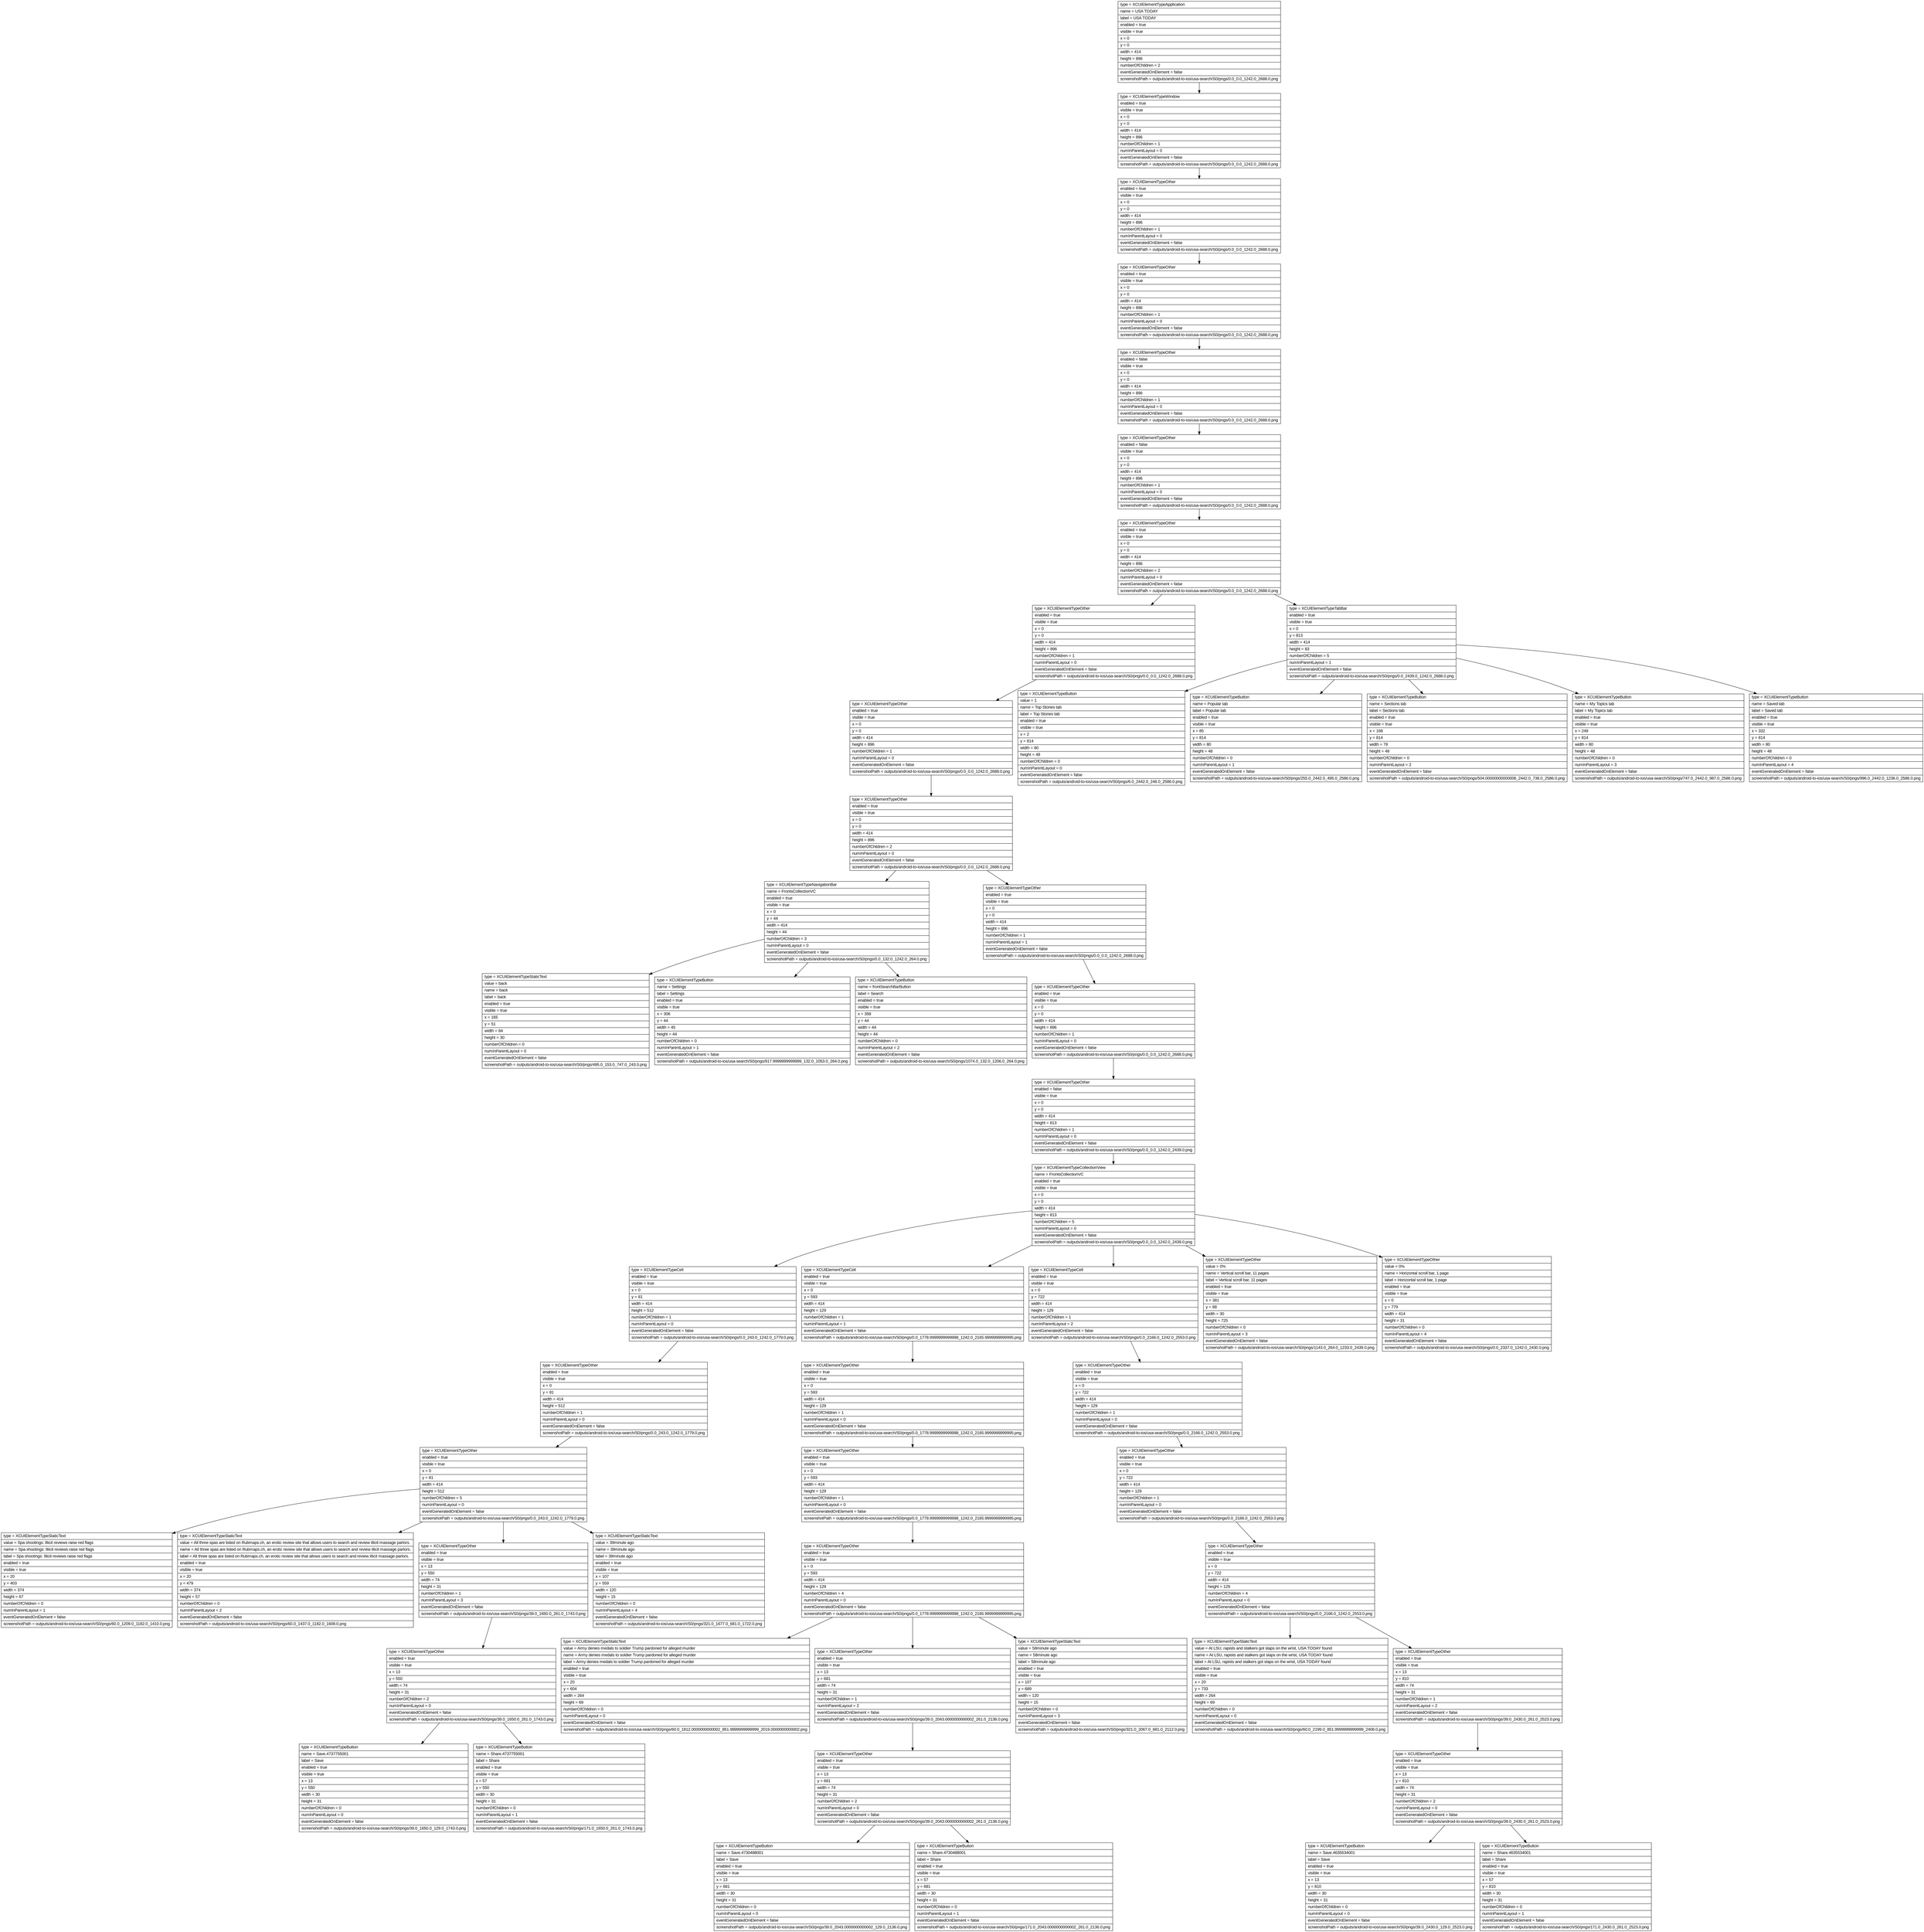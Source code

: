 digraph Layout {

	node [shape=record fontname=Arial];

	0	[label="{type = XCUIElementTypeApplication\l|name = USA TODAY\l|label = USA TODAY\l|enabled = true\l|visible = true\l|x = 0\l|y = 0\l|width = 414\l|height = 896\l|numberOfChildren = 2\l|eventGeneratedOnElement = false \l|screenshotPath = outputs/android-to-ios/usa-search/S0/pngs/0.0_0.0_1242.0_2688.0.png\l}"]
	1	[label="{type = XCUIElementTypeWindow\l|enabled = true\l|visible = true\l|x = 0\l|y = 0\l|width = 414\l|height = 896\l|numberOfChildren = 1\l|numInParentLayout = 0\l|eventGeneratedOnElement = false \l|screenshotPath = outputs/android-to-ios/usa-search/S0/pngs/0.0_0.0_1242.0_2688.0.png\l}"]
	2	[label="{type = XCUIElementTypeOther\l|enabled = true\l|visible = true\l|x = 0\l|y = 0\l|width = 414\l|height = 896\l|numberOfChildren = 1\l|numInParentLayout = 0\l|eventGeneratedOnElement = false \l|screenshotPath = outputs/android-to-ios/usa-search/S0/pngs/0.0_0.0_1242.0_2688.0.png\l}"]
	3	[label="{type = XCUIElementTypeOther\l|enabled = true\l|visible = true\l|x = 0\l|y = 0\l|width = 414\l|height = 896\l|numberOfChildren = 1\l|numInParentLayout = 0\l|eventGeneratedOnElement = false \l|screenshotPath = outputs/android-to-ios/usa-search/S0/pngs/0.0_0.0_1242.0_2688.0.png\l}"]
	4	[label="{type = XCUIElementTypeOther\l|enabled = false\l|visible = true\l|x = 0\l|y = 0\l|width = 414\l|height = 896\l|numberOfChildren = 1\l|numInParentLayout = 0\l|eventGeneratedOnElement = false \l|screenshotPath = outputs/android-to-ios/usa-search/S0/pngs/0.0_0.0_1242.0_2688.0.png\l}"]
	5	[label="{type = XCUIElementTypeOther\l|enabled = false\l|visible = true\l|x = 0\l|y = 0\l|width = 414\l|height = 896\l|numberOfChildren = 1\l|numInParentLayout = 0\l|eventGeneratedOnElement = false \l|screenshotPath = outputs/android-to-ios/usa-search/S0/pngs/0.0_0.0_1242.0_2688.0.png\l}"]
	6	[label="{type = XCUIElementTypeOther\l|enabled = true\l|visible = true\l|x = 0\l|y = 0\l|width = 414\l|height = 896\l|numberOfChildren = 2\l|numInParentLayout = 0\l|eventGeneratedOnElement = false \l|screenshotPath = outputs/android-to-ios/usa-search/S0/pngs/0.0_0.0_1242.0_2688.0.png\l}"]
	7	[label="{type = XCUIElementTypeOther\l|enabled = true\l|visible = true\l|x = 0\l|y = 0\l|width = 414\l|height = 896\l|numberOfChildren = 1\l|numInParentLayout = 0\l|eventGeneratedOnElement = false \l|screenshotPath = outputs/android-to-ios/usa-search/S0/pngs/0.0_0.0_1242.0_2688.0.png\l}"]
	8	[label="{type = XCUIElementTypeTabBar\l|enabled = true\l|visible = true\l|x = 0\l|y = 813\l|width = 414\l|height = 83\l|numberOfChildren = 5\l|numInParentLayout = 1\l|eventGeneratedOnElement = false \l|screenshotPath = outputs/android-to-ios/usa-search/S0/pngs/0.0_2439.0_1242.0_2688.0.png\l}"]
	9	[label="{type = XCUIElementTypeOther\l|enabled = true\l|visible = true\l|x = 0\l|y = 0\l|width = 414\l|height = 896\l|numberOfChildren = 1\l|numInParentLayout = 0\l|eventGeneratedOnElement = false \l|screenshotPath = outputs/android-to-ios/usa-search/S0/pngs/0.0_0.0_1242.0_2688.0.png\l}"]
	10	[label="{type = XCUIElementTypeButton\l|value = 1\l|name = Top Stories tab\l|label = Top Stories tab\l|enabled = true\l|visible = true\l|x = 2\l|y = 814\l|width = 80\l|height = 48\l|numberOfChildren = 0\l|numInParentLayout = 0\l|eventGeneratedOnElement = false \l|screenshotPath = outputs/android-to-ios/usa-search/S0/pngs/6.0_2442.0_246.0_2586.0.png\l}"]
	11	[label="{type = XCUIElementTypeButton\l|name = Popular tab\l|label = Popular tab\l|enabled = true\l|visible = true\l|x = 85\l|y = 814\l|width = 80\l|height = 48\l|numberOfChildren = 0\l|numInParentLayout = 1\l|eventGeneratedOnElement = false \l|screenshotPath = outputs/android-to-ios/usa-search/S0/pngs/255.0_2442.0_495.0_2586.0.png\l}"]
	12	[label="{type = XCUIElementTypeButton\l|name = Sections tab\l|label = Sections tab\l|enabled = true\l|visible = true\l|x = 168\l|y = 814\l|width = 78\l|height = 48\l|numberOfChildren = 0\l|numInParentLayout = 2\l|eventGeneratedOnElement = false \l|screenshotPath = outputs/android-to-ios/usa-search/S0/pngs/504.00000000000006_2442.0_738.0_2586.0.png\l}"]
	13	[label="{type = XCUIElementTypeButton\l|name = My Topics tab\l|label = My Topics tab\l|enabled = true\l|visible = true\l|x = 249\l|y = 814\l|width = 80\l|height = 48\l|numberOfChildren = 0\l|numInParentLayout = 3\l|eventGeneratedOnElement = false \l|screenshotPath = outputs/android-to-ios/usa-search/S0/pngs/747.0_2442.0_987.0_2586.0.png\l}"]
	14	[label="{type = XCUIElementTypeButton\l|name = Saved tab\l|label = Saved tab\l|enabled = true\l|visible = true\l|x = 332\l|y = 814\l|width = 80\l|height = 48\l|numberOfChildren = 0\l|numInParentLayout = 4\l|eventGeneratedOnElement = false \l|screenshotPath = outputs/android-to-ios/usa-search/S0/pngs/996.0_2442.0_1236.0_2586.0.png\l}"]
	15	[label="{type = XCUIElementTypeOther\l|enabled = true\l|visible = true\l|x = 0\l|y = 0\l|width = 414\l|height = 896\l|numberOfChildren = 2\l|numInParentLayout = 0\l|eventGeneratedOnElement = false \l|screenshotPath = outputs/android-to-ios/usa-search/S0/pngs/0.0_0.0_1242.0_2688.0.png\l}"]
	16	[label="{type = XCUIElementTypeNavigationBar\l|name = FrontsCollectionVC\l|enabled = true\l|visible = true\l|x = 0\l|y = 44\l|width = 414\l|height = 44\l|numberOfChildren = 3\l|numInParentLayout = 0\l|eventGeneratedOnElement = false \l|screenshotPath = outputs/android-to-ios/usa-search/S0/pngs/0.0_132.0_1242.0_264.0.png\l}"]
	17	[label="{type = XCUIElementTypeOther\l|enabled = true\l|visible = true\l|x = 0\l|y = 0\l|width = 414\l|height = 896\l|numberOfChildren = 1\l|numInParentLayout = 1\l|eventGeneratedOnElement = false \l|screenshotPath = outputs/android-to-ios/usa-search/S0/pngs/0.0_0.0_1242.0_2688.0.png\l}"]
	18	[label="{type = XCUIElementTypeStaticText\l|value = back\l|name = back\l|label = back\l|enabled = true\l|visible = true\l|x = 165\l|y = 51\l|width = 84\l|height = 30\l|numberOfChildren = 0\l|numInParentLayout = 0\l|eventGeneratedOnElement = false \l|screenshotPath = outputs/android-to-ios/usa-search/S0/pngs/495.0_153.0_747.0_243.0.png\l}"]
	19	[label="{type = XCUIElementTypeButton\l|name = Settings\l|label = Settings\l|enabled = true\l|visible = true\l|x = 306\l|y = 44\l|width = 45\l|height = 44\l|numberOfChildren = 0\l|numInParentLayout = 1\l|eventGeneratedOnElement = false \l|screenshotPath = outputs/android-to-ios/usa-search/S0/pngs/917.9999999999999_132.0_1053.0_264.0.png\l}"]
	20	[label="{type = XCUIElementTypeButton\l|name = frontSearchBarButton\l|label = Search\l|enabled = true\l|visible = true\l|x = 358\l|y = 44\l|width = 44\l|height = 44\l|numberOfChildren = 0\l|numInParentLayout = 2\l|eventGeneratedOnElement = false \l|screenshotPath = outputs/android-to-ios/usa-search/S0/pngs/1074.0_132.0_1206.0_264.0.png\l}"]
	21	[label="{type = XCUIElementTypeOther\l|enabled = true\l|visible = true\l|x = 0\l|y = 0\l|width = 414\l|height = 896\l|numberOfChildren = 1\l|numInParentLayout = 0\l|eventGeneratedOnElement = false \l|screenshotPath = outputs/android-to-ios/usa-search/S0/pngs/0.0_0.0_1242.0_2688.0.png\l}"]
	22	[label="{type = XCUIElementTypeOther\l|enabled = false\l|visible = true\l|x = 0\l|y = 0\l|width = 414\l|height = 813\l|numberOfChildren = 1\l|numInParentLayout = 0\l|eventGeneratedOnElement = false \l|screenshotPath = outputs/android-to-ios/usa-search/S0/pngs/0.0_0.0_1242.0_2439.0.png\l}"]
	23	[label="{type = XCUIElementTypeCollectionView\l|name = FrontsCollectionVC\l|enabled = true\l|visible = true\l|x = 0\l|y = 0\l|width = 414\l|height = 813\l|numberOfChildren = 5\l|numInParentLayout = 0\l|eventGeneratedOnElement = false \l|screenshotPath = outputs/android-to-ios/usa-search/S0/pngs/0.0_0.0_1242.0_2439.0.png\l}"]
	24	[label="{type = XCUIElementTypeCell\l|enabled = true\l|visible = true\l|x = 0\l|y = 81\l|width = 414\l|height = 512\l|numberOfChildren = 1\l|numInParentLayout = 0\l|eventGeneratedOnElement = false \l|screenshotPath = outputs/android-to-ios/usa-search/S0/pngs/0.0_243.0_1242.0_1779.0.png\l}"]
	25	[label="{type = XCUIElementTypeCell\l|enabled = true\l|visible = true\l|x = 0\l|y = 593\l|width = 414\l|height = 129\l|numberOfChildren = 1\l|numInParentLayout = 1\l|eventGeneratedOnElement = false \l|screenshotPath = outputs/android-to-ios/usa-search/S0/pngs/0.0_1778.9999999999998_1242.0_2165.9999999999995.png\l}"]
	26	[label="{type = XCUIElementTypeCell\l|enabled = true\l|visible = true\l|x = 0\l|y = 722\l|width = 414\l|height = 129\l|numberOfChildren = 1\l|numInParentLayout = 2\l|eventGeneratedOnElement = false \l|screenshotPath = outputs/android-to-ios/usa-search/S0/pngs/0.0_2166.0_1242.0_2553.0.png\l}"]
	27	[label="{type = XCUIElementTypeOther\l|value = 0%\l|name = Vertical scroll bar, 11 pages\l|label = Vertical scroll bar, 11 pages\l|enabled = true\l|visible = true\l|x = 381\l|y = 88\l|width = 30\l|height = 725\l|numberOfChildren = 0\l|numInParentLayout = 3\l|eventGeneratedOnElement = false \l|screenshotPath = outputs/android-to-ios/usa-search/S0/pngs/1143.0_264.0_1233.0_2439.0.png\l}"]
	28	[label="{type = XCUIElementTypeOther\l|value = 0%\l|name = Horizontal scroll bar, 1 page\l|label = Horizontal scroll bar, 1 page\l|enabled = true\l|visible = true\l|x = 0\l|y = 779\l|width = 414\l|height = 31\l|numberOfChildren = 0\l|numInParentLayout = 4\l|eventGeneratedOnElement = false \l|screenshotPath = outputs/android-to-ios/usa-search/S0/pngs/0.0_2337.0_1242.0_2430.0.png\l}"]
	29	[label="{type = XCUIElementTypeOther\l|enabled = true\l|visible = true\l|x = 0\l|y = 81\l|width = 414\l|height = 512\l|numberOfChildren = 1\l|numInParentLayout = 0\l|eventGeneratedOnElement = false \l|screenshotPath = outputs/android-to-ios/usa-search/S0/pngs/0.0_243.0_1242.0_1779.0.png\l}"]
	30	[label="{type = XCUIElementTypeOther\l|enabled = true\l|visible = true\l|x = 0\l|y = 593\l|width = 414\l|height = 129\l|numberOfChildren = 1\l|numInParentLayout = 0\l|eventGeneratedOnElement = false \l|screenshotPath = outputs/android-to-ios/usa-search/S0/pngs/0.0_1778.9999999999998_1242.0_2165.9999999999995.png\l}"]
	31	[label="{type = XCUIElementTypeOther\l|enabled = true\l|visible = true\l|x = 0\l|y = 722\l|width = 414\l|height = 129\l|numberOfChildren = 1\l|numInParentLayout = 0\l|eventGeneratedOnElement = false \l|screenshotPath = outputs/android-to-ios/usa-search/S0/pngs/0.0_2166.0_1242.0_2553.0.png\l}"]
	32	[label="{type = XCUIElementTypeOther\l|enabled = true\l|visible = true\l|x = 0\l|y = 81\l|width = 414\l|height = 512\l|numberOfChildren = 5\l|numInParentLayout = 0\l|eventGeneratedOnElement = false \l|screenshotPath = outputs/android-to-ios/usa-search/S0/pngs/0.0_243.0_1242.0_1779.0.png\l}"]
	33	[label="{type = XCUIElementTypeOther\l|enabled = true\l|visible = true\l|x = 0\l|y = 593\l|width = 414\l|height = 129\l|numberOfChildren = 1\l|numInParentLayout = 0\l|eventGeneratedOnElement = false \l|screenshotPath = outputs/android-to-ios/usa-search/S0/pngs/0.0_1778.9999999999998_1242.0_2165.9999999999995.png\l}"]
	34	[label="{type = XCUIElementTypeOther\l|enabled = true\l|visible = true\l|x = 0\l|y = 722\l|width = 414\l|height = 129\l|numberOfChildren = 1\l|numInParentLayout = 0\l|eventGeneratedOnElement = false \l|screenshotPath = outputs/android-to-ios/usa-search/S0/pngs/0.0_2166.0_1242.0_2553.0.png\l}"]
	35	[label="{type = XCUIElementTypeStaticText\l|value = Spa shootings: Illicit reviews raise red flags\l|name = Spa shootings: Illicit reviews raise red flags\l|label = Spa shootings: Illicit reviews raise red flags\l|enabled = true\l|visible = true\l|x = 20\l|y = 403\l|width = 374\l|height = 67\l|numberOfChildren = 0\l|numInParentLayout = 1\l|eventGeneratedOnElement = false \l|screenshotPath = outputs/android-to-ios/usa-search/S0/pngs/60.0_1209.0_1182.0_1410.0.png\l}"]
	36	[label="{type = XCUIElementTypeStaticText\l|value = All three spas are listed on Rubmaps.ch, an erotic review site that allows users to search and review illicit massage parlors.\l|name = All three spas are listed on Rubmaps.ch, an erotic review site that allows users to search and review illicit massage parlors.\l|label = All three spas are listed on Rubmaps.ch, an erotic review site that allows users to search and review illicit massage parlors.\l|enabled = true\l|visible = true\l|x = 20\l|y = 479\l|width = 374\l|height = 57\l|numberOfChildren = 0\l|numInParentLayout = 2\l|eventGeneratedOnElement = false \l|screenshotPath = outputs/android-to-ios/usa-search/S0/pngs/60.0_1437.0_1182.0_1608.0.png\l}"]
	37	[label="{type = XCUIElementTypeOther\l|enabled = true\l|visible = true\l|x = 13\l|y = 550\l|width = 74\l|height = 31\l|numberOfChildren = 1\l|numInParentLayout = 3\l|eventGeneratedOnElement = false \l|screenshotPath = outputs/android-to-ios/usa-search/S0/pngs/39.0_1650.0_261.0_1743.0.png\l}"]
	38	[label="{type = XCUIElementTypeStaticText\l|value = 39minute ago\l|name = 39minute ago\l|label = 39minute ago\l|enabled = true\l|visible = true\l|x = 107\l|y = 559\l|width = 120\l|height = 15\l|numberOfChildren = 0\l|numInParentLayout = 4\l|eventGeneratedOnElement = false \l|screenshotPath = outputs/android-to-ios/usa-search/S0/pngs/321.0_1677.0_681.0_1722.0.png\l}"]
	39	[label="{type = XCUIElementTypeOther\l|enabled = true\l|visible = true\l|x = 0\l|y = 593\l|width = 414\l|height = 129\l|numberOfChildren = 4\l|numInParentLayout = 0\l|eventGeneratedOnElement = false \l|screenshotPath = outputs/android-to-ios/usa-search/S0/pngs/0.0_1778.9999999999998_1242.0_2165.9999999999995.png\l}"]
	40	[label="{type = XCUIElementTypeOther\l|enabled = true\l|visible = true\l|x = 0\l|y = 722\l|width = 414\l|height = 129\l|numberOfChildren = 4\l|numInParentLayout = 0\l|eventGeneratedOnElement = false \l|screenshotPath = outputs/android-to-ios/usa-search/S0/pngs/0.0_2166.0_1242.0_2553.0.png\l}"]
	41	[label="{type = XCUIElementTypeOther\l|enabled = true\l|visible = true\l|x = 13\l|y = 550\l|width = 74\l|height = 31\l|numberOfChildren = 2\l|numInParentLayout = 0\l|eventGeneratedOnElement = false \l|screenshotPath = outputs/android-to-ios/usa-search/S0/pngs/39.0_1650.0_261.0_1743.0.png\l}"]
	42	[label="{type = XCUIElementTypeStaticText\l|value = Army denies medals to soldier Trump pardoned for alleged murder\l|name = Army denies medals to soldier Trump pardoned for alleged murder\l|label = Army denies medals to soldier Trump pardoned for alleged murder\l|enabled = true\l|visible = true\l|x = 20\l|y = 604\l|width = 264\l|height = 69\l|numberOfChildren = 0\l|numInParentLayout = 0\l|eventGeneratedOnElement = false \l|screenshotPath = outputs/android-to-ios/usa-search/S0/pngs/60.0_1812.0000000000002_851.9999999999999_2019.0000000000002.png\l}"]
	43	[label="{type = XCUIElementTypeOther\l|enabled = true\l|visible = true\l|x = 13\l|y = 681\l|width = 74\l|height = 31\l|numberOfChildren = 1\l|numInParentLayout = 2\l|eventGeneratedOnElement = false \l|screenshotPath = outputs/android-to-ios/usa-search/S0/pngs/39.0_2043.0000000000002_261.0_2136.0.png\l}"]
	44	[label="{type = XCUIElementTypeStaticText\l|value = 58minute ago\l|name = 58minute ago\l|label = 58minute ago\l|enabled = true\l|visible = true\l|x = 107\l|y = 689\l|width = 120\l|height = 15\l|numberOfChildren = 0\l|numInParentLayout = 3\l|eventGeneratedOnElement = false \l|screenshotPath = outputs/android-to-ios/usa-search/S0/pngs/321.0_2067.0_681.0_2112.0.png\l}"]
	45	[label="{type = XCUIElementTypeStaticText\l|value = At LSU, rapists and stalkers got slaps on the wrist, USA TODAY found\l|name = At LSU, rapists and stalkers got slaps on the wrist, USA TODAY found\l|label = At LSU, rapists and stalkers got slaps on the wrist, USA TODAY found\l|enabled = true\l|visible = true\l|x = 20\l|y = 733\l|width = 264\l|height = 69\l|numberOfChildren = 0\l|numInParentLayout = 0\l|eventGeneratedOnElement = false \l|screenshotPath = outputs/android-to-ios/usa-search/S0/pngs/60.0_2199.0_851.9999999999999_2406.0.png\l}"]
	46	[label="{type = XCUIElementTypeOther\l|enabled = true\l|visible = true\l|x = 13\l|y = 810\l|width = 74\l|height = 31\l|numberOfChildren = 1\l|numInParentLayout = 2\l|eventGeneratedOnElement = false \l|screenshotPath = outputs/android-to-ios/usa-search/S0/pngs/39.0_2430.0_261.0_2523.0.png\l}"]
	47	[label="{type = XCUIElementTypeButton\l|name = Save.4737755001\l|label = Save\l|enabled = true\l|visible = true\l|x = 13\l|y = 550\l|width = 30\l|height = 31\l|numberOfChildren = 0\l|numInParentLayout = 0\l|eventGeneratedOnElement = false \l|screenshotPath = outputs/android-to-ios/usa-search/S0/pngs/39.0_1650.0_129.0_1743.0.png\l}"]
	48	[label="{type = XCUIElementTypeButton\l|name = Share.4737755001\l|label = Share\l|enabled = true\l|visible = true\l|x = 57\l|y = 550\l|width = 30\l|height = 31\l|numberOfChildren = 0\l|numInParentLayout = 1\l|eventGeneratedOnElement = false \l|screenshotPath = outputs/android-to-ios/usa-search/S0/pngs/171.0_1650.0_261.0_1743.0.png\l}"]
	49	[label="{type = XCUIElementTypeOther\l|enabled = true\l|visible = true\l|x = 13\l|y = 681\l|width = 74\l|height = 31\l|numberOfChildren = 2\l|numInParentLayout = 0\l|eventGeneratedOnElement = false \l|screenshotPath = outputs/android-to-ios/usa-search/S0/pngs/39.0_2043.0000000000002_261.0_2136.0.png\l}"]
	50	[label="{type = XCUIElementTypeOther\l|enabled = true\l|visible = true\l|x = 13\l|y = 810\l|width = 74\l|height = 31\l|numberOfChildren = 2\l|numInParentLayout = 0\l|eventGeneratedOnElement = false \l|screenshotPath = outputs/android-to-ios/usa-search/S0/pngs/39.0_2430.0_261.0_2523.0.png\l}"]
	51	[label="{type = XCUIElementTypeButton\l|name = Save.4730488001\l|label = Save\l|enabled = true\l|visible = true\l|x = 13\l|y = 681\l|width = 30\l|height = 31\l|numberOfChildren = 0\l|numInParentLayout = 0\l|eventGeneratedOnElement = false \l|screenshotPath = outputs/android-to-ios/usa-search/S0/pngs/39.0_2043.0000000000002_129.0_2136.0.png\l}"]
	52	[label="{type = XCUIElementTypeButton\l|name = Share.4730488001\l|label = Share\l|enabled = true\l|visible = true\l|x = 57\l|y = 681\l|width = 30\l|height = 31\l|numberOfChildren = 0\l|numInParentLayout = 1\l|eventGeneratedOnElement = false \l|screenshotPath = outputs/android-to-ios/usa-search/S0/pngs/171.0_2043.0000000000002_261.0_2136.0.png\l}"]
	53	[label="{type = XCUIElementTypeButton\l|name = Save.4635534001\l|label = Save\l|enabled = true\l|visible = true\l|x = 13\l|y = 810\l|width = 30\l|height = 31\l|numberOfChildren = 0\l|numInParentLayout = 0\l|eventGeneratedOnElement = false \l|screenshotPath = outputs/android-to-ios/usa-search/S0/pngs/39.0_2430.0_129.0_2523.0.png\l}"]
	54	[label="{type = XCUIElementTypeButton\l|name = Share.4635534001\l|label = Share\l|enabled = true\l|visible = true\l|x = 57\l|y = 810\l|width = 30\l|height = 31\l|numberOfChildren = 0\l|numInParentLayout = 1\l|eventGeneratedOnElement = false \l|screenshotPath = outputs/android-to-ios/usa-search/S0/pngs/171.0_2430.0_261.0_2523.0.png\l}"]


	0 -> 1
	1 -> 2
	2 -> 3
	3 -> 4
	4 -> 5
	5 -> 6
	6 -> 7
	6 -> 8
	7 -> 9
	8 -> 10
	8 -> 11
	8 -> 12
	8 -> 13
	8 -> 14
	9 -> 15
	15 -> 16
	15 -> 17
	16 -> 18
	16 -> 19
	16 -> 20
	17 -> 21
	21 -> 22
	22 -> 23
	23 -> 24
	23 -> 25
	23 -> 26
	23 -> 27
	23 -> 28
	24 -> 29
	25 -> 30
	26 -> 31
	29 -> 32
	30 -> 33
	31 -> 34
	32 -> 35
	32 -> 36
	32 -> 37
	32 -> 38
	33 -> 39
	34 -> 40
	37 -> 41
	39 -> 42
	39 -> 43
	39 -> 44
	40 -> 45
	40 -> 46
	41 -> 47
	41 -> 48
	43 -> 49
	46 -> 50
	49 -> 51
	49 -> 52
	50 -> 53
	50 -> 54


}